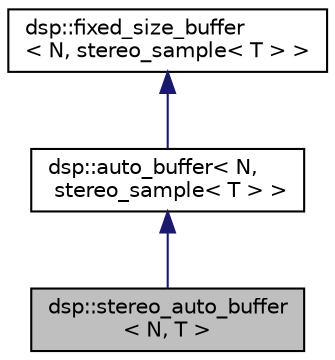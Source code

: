 digraph "dsp::stereo_auto_buffer&lt; N, T &gt;"
{
  edge [fontname="Helvetica",fontsize="10",labelfontname="Helvetica",labelfontsize="10"];
  node [fontname="Helvetica",fontsize="10",shape=record];
  Node1 [label="dsp::stereo_auto_buffer\l\< N, T \>",height=0.2,width=0.4,color="black", fillcolor="grey75", style="filled", fontcolor="black"];
  Node2 -> Node1 [dir="back",color="midnightblue",fontsize="10",style="solid",fontname="Helvetica"];
  Node2 [label="dsp::auto_buffer\< N,\l stereo_sample\< T \> \>",height=0.2,width=0.4,color="black", fillcolor="white", style="filled",URL="$classdsp_1_1auto__buffer.html"];
  Node3 -> Node2 [dir="back",color="midnightblue",fontsize="10",style="solid",fontname="Helvetica"];
  Node3 [label="dsp::fixed_size_buffer\l\< N, stereo_sample\< T \> \>",height=0.2,width=0.4,color="black", fillcolor="white", style="filled",URL="$classdsp_1_1fixed__size__buffer.html"];
}
